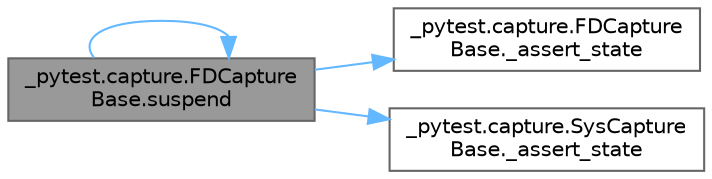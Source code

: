 digraph "_pytest.capture.FDCaptureBase.suspend"
{
 // LATEX_PDF_SIZE
  bgcolor="transparent";
  edge [fontname=Helvetica,fontsize=10,labelfontname=Helvetica,labelfontsize=10];
  node [fontname=Helvetica,fontsize=10,shape=box,height=0.2,width=0.4];
  rankdir="LR";
  Node1 [id="Node000001",label="_pytest.capture.FDCapture\lBase.suspend",height=0.2,width=0.4,color="gray40", fillcolor="grey60", style="filled", fontcolor="black",tooltip=" "];
  Node1 -> Node2 [id="edge1_Node000001_Node000002",color="steelblue1",style="solid",tooltip=" "];
  Node2 [id="Node000002",label="_pytest.capture.FDCapture\lBase._assert_state",height=0.2,width=0.4,color="grey40", fillcolor="white", style="filled",URL="$class__pytest_1_1capture_1_1_f_d_capture_base.html#a971704bfb89c0148c29c743bb0542c42",tooltip=" "];
  Node1 -> Node3 [id="edge2_Node000001_Node000003",color="steelblue1",style="solid",tooltip=" "];
  Node3 [id="Node000003",label="_pytest.capture.SysCapture\lBase._assert_state",height=0.2,width=0.4,color="grey40", fillcolor="white", style="filled",URL="$class__pytest_1_1capture_1_1_sys_capture_base.html#a293507aee8f3b635c10e6f40da524335",tooltip=" "];
  Node1 -> Node1 [id="edge3_Node000001_Node000001",color="steelblue1",style="solid",tooltip=" "];
}
